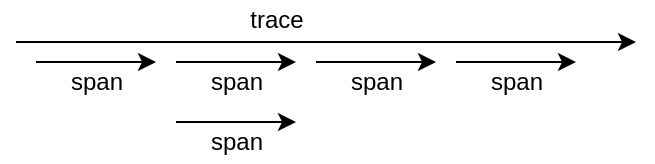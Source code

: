 <mxfile version="12.7.1" type="device"><diagram id="fvTNjOgyD9ts1vGDVpGO" name="Page-1"><mxGraphModel dx="868" dy="497" grid="1" gridSize="10" guides="1" tooltips="1" connect="1" arrows="1" fold="1" page="1" pageScale="1" pageWidth="827" pageHeight="1169" math="0" shadow="0"><root><mxCell id="0"/><mxCell id="1" parent="0"/><mxCell id="XoZEfha2qDP_pAwBddhd-1" value="" style="endArrow=classic;html=1;" edge="1" parent="1"><mxGeometry width="50" height="50" relative="1" as="geometry"><mxPoint x="170" y="160" as="sourcePoint"/><mxPoint x="480" y="160" as="targetPoint"/></mxGeometry></mxCell><mxCell id="XoZEfha2qDP_pAwBddhd-2" value="" style="endArrow=classic;html=1;" edge="1" parent="1"><mxGeometry width="50" height="50" relative="1" as="geometry"><mxPoint x="180" y="170" as="sourcePoint"/><mxPoint x="240" y="170" as="targetPoint"/></mxGeometry></mxCell><mxCell id="XoZEfha2qDP_pAwBddhd-3" value="" style="endArrow=classic;html=1;" edge="1" parent="1"><mxGeometry width="50" height="50" relative="1" as="geometry"><mxPoint x="250" y="170" as="sourcePoint"/><mxPoint x="310" y="170" as="targetPoint"/></mxGeometry></mxCell><mxCell id="XoZEfha2qDP_pAwBddhd-4" value="" style="endArrow=classic;html=1;" edge="1" parent="1"><mxGeometry width="50" height="50" relative="1" as="geometry"><mxPoint x="320" y="170" as="sourcePoint"/><mxPoint x="380" y="170" as="targetPoint"/></mxGeometry></mxCell><mxCell id="XoZEfha2qDP_pAwBddhd-5" value="" style="endArrow=classic;html=1;" edge="1" parent="1"><mxGeometry width="50" height="50" relative="1" as="geometry"><mxPoint x="390" y="170" as="sourcePoint"/><mxPoint x="450" y="170" as="targetPoint"/></mxGeometry></mxCell><mxCell id="XoZEfha2qDP_pAwBddhd-6" value="" style="endArrow=classic;html=1;" edge="1" parent="1"><mxGeometry width="50" height="50" relative="1" as="geometry"><mxPoint x="250" y="200" as="sourcePoint"/><mxPoint x="310" y="200" as="targetPoint"/></mxGeometry></mxCell><mxCell id="XoZEfha2qDP_pAwBddhd-7" value="trace" style="text;html=1;align=center;verticalAlign=middle;resizable=0;points=[];autosize=1;" vertex="1" parent="1"><mxGeometry x="280" y="139" width="40" height="20" as="geometry"/></mxCell><mxCell id="XoZEfha2qDP_pAwBddhd-8" value="span" style="text;html=1;align=center;verticalAlign=middle;resizable=0;points=[];autosize=1;" vertex="1" parent="1"><mxGeometry x="190" y="170" width="40" height="20" as="geometry"/></mxCell><mxCell id="XoZEfha2qDP_pAwBddhd-9" value="span" style="text;html=1;align=center;verticalAlign=middle;resizable=0;points=[];autosize=1;" vertex="1" parent="1"><mxGeometry x="260" y="200" width="40" height="20" as="geometry"/></mxCell><mxCell id="XoZEfha2qDP_pAwBddhd-10" value="span" style="text;html=1;align=center;verticalAlign=middle;resizable=0;points=[];autosize=1;" vertex="1" parent="1"><mxGeometry x="260" y="170" width="40" height="20" as="geometry"/></mxCell><mxCell id="XoZEfha2qDP_pAwBddhd-11" value="span" style="text;html=1;align=center;verticalAlign=middle;resizable=0;points=[];autosize=1;" vertex="1" parent="1"><mxGeometry x="330" y="170" width="40" height="20" as="geometry"/></mxCell><mxCell id="XoZEfha2qDP_pAwBddhd-12" value="span" style="text;html=1;align=center;verticalAlign=middle;resizable=0;points=[];autosize=1;" vertex="1" parent="1"><mxGeometry x="400" y="170" width="40" height="20" as="geometry"/></mxCell></root></mxGraphModel></diagram></mxfile>